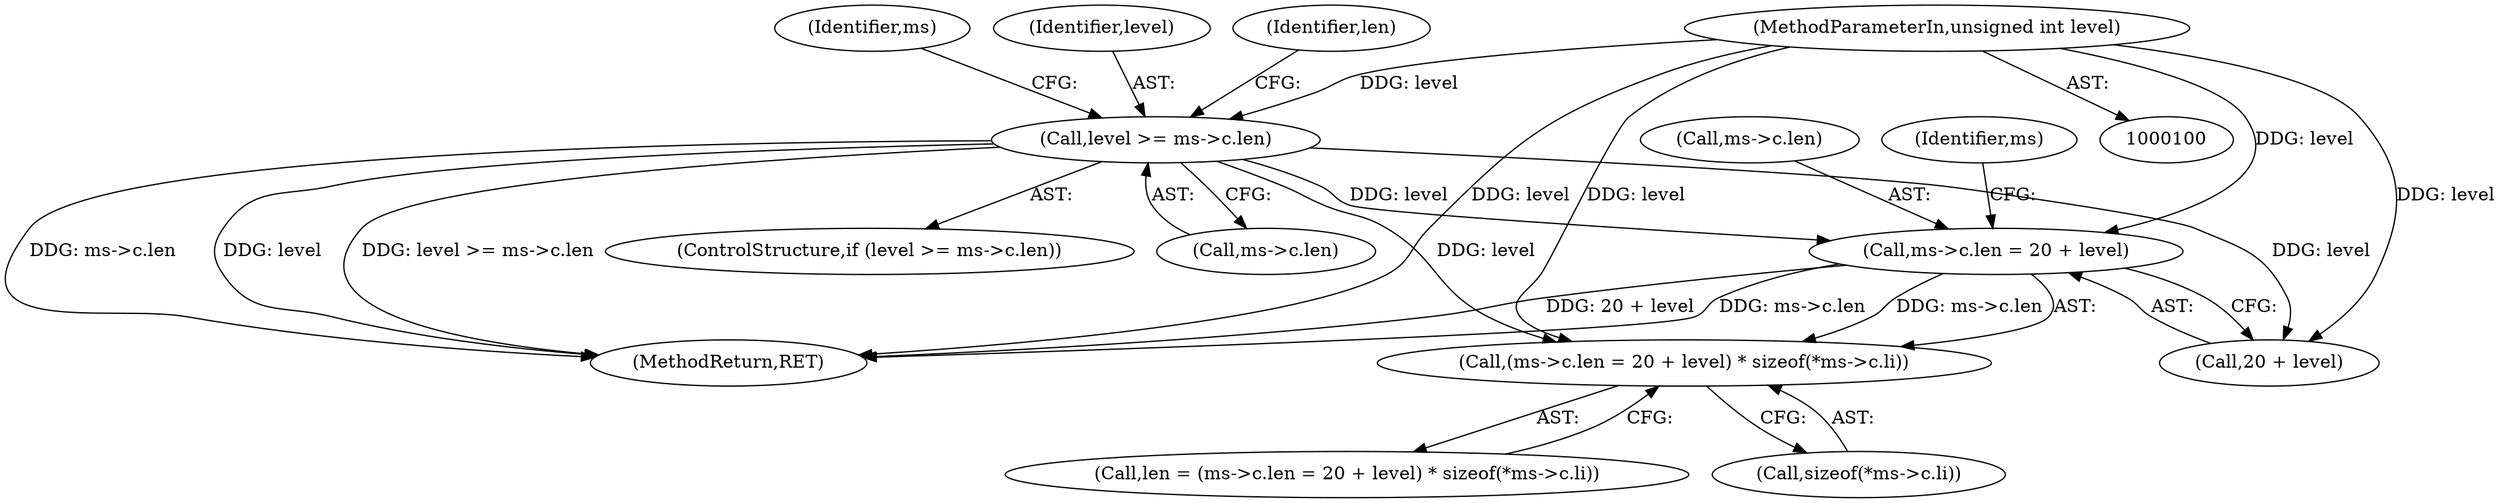 digraph "0_file_6713ca45e7757297381f4b4cdb9cf5e624a9ad36@pointer" {
"1000117" [label="(Call,ms->c.len = 20 + level)"];
"1000106" [label="(Call,level >= ms->c.len)"];
"1000102" [label="(MethodParameterIn,unsigned int level)"];
"1000116" [label="(Call,(ms->c.len = 20 + level) * sizeof(*ms->c.li))"];
"1000115" [label="(Identifier,len)"];
"1000183" [label="(MethodReturn,RET)"];
"1000153" [label="(Identifier,ms)"];
"1000117" [label="(Call,ms->c.len = 20 + level)"];
"1000107" [label="(Identifier,level)"];
"1000114" [label="(Call,len = (ms->c.len = 20 + level) * sizeof(*ms->c.li))"];
"1000126" [label="(Call,sizeof(*ms->c.li))"];
"1000105" [label="(ControlStructure,if (level >= ms->c.len))"];
"1000106" [label="(Call,level >= ms->c.len)"];
"1000102" [label="(MethodParameterIn,unsigned int level)"];
"1000118" [label="(Call,ms->c.len)"];
"1000123" [label="(Call,20 + level)"];
"1000108" [label="(Call,ms->c.len)"];
"1000116" [label="(Call,(ms->c.len = 20 + level) * sizeof(*ms->c.li))"];
"1000130" [label="(Identifier,ms)"];
"1000117" -> "1000116"  [label="AST: "];
"1000117" -> "1000123"  [label="CFG: "];
"1000118" -> "1000117"  [label="AST: "];
"1000123" -> "1000117"  [label="AST: "];
"1000130" -> "1000117"  [label="CFG: "];
"1000117" -> "1000183"  [label="DDG: 20 + level"];
"1000117" -> "1000183"  [label="DDG: ms->c.len"];
"1000117" -> "1000116"  [label="DDG: ms->c.len"];
"1000106" -> "1000117"  [label="DDG: level"];
"1000102" -> "1000117"  [label="DDG: level"];
"1000106" -> "1000105"  [label="AST: "];
"1000106" -> "1000108"  [label="CFG: "];
"1000107" -> "1000106"  [label="AST: "];
"1000108" -> "1000106"  [label="AST: "];
"1000115" -> "1000106"  [label="CFG: "];
"1000153" -> "1000106"  [label="CFG: "];
"1000106" -> "1000183"  [label="DDG: ms->c.len"];
"1000106" -> "1000183"  [label="DDG: level"];
"1000106" -> "1000183"  [label="DDG: level >= ms->c.len"];
"1000102" -> "1000106"  [label="DDG: level"];
"1000106" -> "1000116"  [label="DDG: level"];
"1000106" -> "1000123"  [label="DDG: level"];
"1000102" -> "1000100"  [label="AST: "];
"1000102" -> "1000183"  [label="DDG: level"];
"1000102" -> "1000116"  [label="DDG: level"];
"1000102" -> "1000123"  [label="DDG: level"];
"1000116" -> "1000114"  [label="AST: "];
"1000116" -> "1000126"  [label="CFG: "];
"1000126" -> "1000116"  [label="AST: "];
"1000114" -> "1000116"  [label="CFG: "];
}
